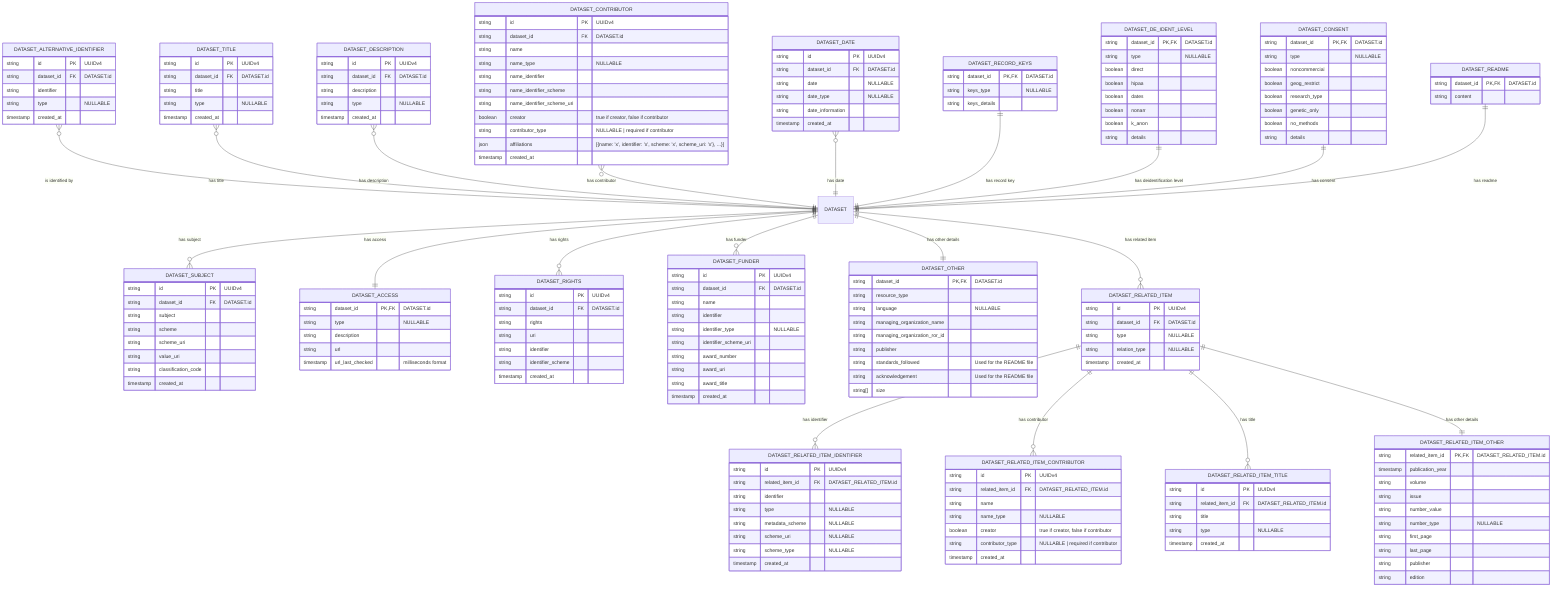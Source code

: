 erDiagram
      DATASET_ALTERNATIVE_IDENTIFIER {
        string id PK "UUIDv4"
        string dataset_id FK "DATASET.id"
        string identifier
        string type "NULLABLE"
        timestamp created_at
    }

    DATASET_TITLE {
        string id PK "UUIDv4"
        string dataset_id FK "DATASET.id"
        string title
        string type "NULLABLE"
        timestamp created_at
    }

    DATASET_CONTRIBUTOR {
        string id PK "UUIDv4"
        string dataset_id FK "DATASET.id"
        string name
        string name_type "NULLABLE"
        string name_identifier
        string name_identifier_scheme
        string name_identifier_scheme_uri
        boolean creator "true if creator, false if contributor"
        string contributor_type "NULLABLE | required if contributor"
        json affiliations "[{name: 'x', identifier: 'x', scheme: 'x', scheme_uri: 'x'}, ...}]"
        timestamp created_at
    }


    DATASET_DATE {
        string id PK "UUIDv4"
        string dataset_id FK "DATASET.id"
        string date "NULLABLE"
        string date_type "NULLABLE"
        string date_information
        timestamp created_at
    }

    DATASET_RECORD_KEYS {
        string dataset_id PK,FK "DATASET.id"
        string keys_type "NULLABLE"
        string keys_details
    }

    DATASET_DE_IDENT_LEVEL {
        string dataset_id PK,FK "DATASET.id"
        string type "NULLABLE"
        boolean direct
        boolean hipaa
        boolean dates
        boolean nonarr
        boolean k_anon
        string details
    }

    DATASET_CONSENT {
        string dataset_id PK,FK "DATASET.id"
        string type "NULLABLE"
        boolean noncommercial
        boolean geog_restrict
        boolean research_type
        boolean genetic_only
        boolean no_methods
        string details
    }

    DATASET_README {
        string dataset_id PK,FK "DATASET.id"
        string content
    }

    DATASET_DESCRIPTION {
        string id PK "UUIDv4"
        string dataset_id FK "DATASET.id"
        string description
        string type "NULLABLE"
        timestamp created_at
    }

    DATASET_SUBJECT {
        string id PK "UUIDv4"
        string dataset_id FK "DATASET.id"
        string subject
        string scheme
        string scheme_uri
        string value_uri
        string classification_code
        timestamp created_at
    }

    DATASET_ACCESS {
        string dataset_id PK,FK "DATASET.id"
        string type "NULLABLE"
        string description
        string url
        timestamp url_last_checked "milliseconds format"
    }

    DATASET_RIGHTS {
        string id PK "UUIDv4"
        string dataset_id FK "DATASET.id"
        string rights
        string uri
        string identifier
        string identifier_scheme
        timestamp created_at
    }

    DATASET_FUNDER {
        string id PK "UUIDv4"
        string dataset_id FK "DATASET.id"
        string name
        string identifier
        string identifier_type "NULLABLE"
        string identifier_scheme_uri
        string award_number
        string award_uri
        string award_title
        timestamp created_at
    }

     DATASET_OTHER {
        string dataset_id PK,FK "DATASET.id"
        string resource_type
        string language "NULLABLE"
        string managing_organization_name
        string managing_organization_ror_id
        string publisher
        string standards_followed "Used for the README file"
        string acknowledgement "Used for the README file"
        string[] size
    }

    DATASET_RELATED_ITEM {
        string id PK "UUIDv4"
        string dataset_id FK "DATASET.id"
        string type "NULLABLE"
        string relation_type "NULLABLE"
        timestamp created_at
    }

    DATASET_RELATED_ITEM_IDENTIFIER {
        string id PK "UUIDv4"
        string related_item_id FK "DATASET_RELATED_ITEM.id"
        string identifier
        string type "NULLABLE"
        string metadata_scheme "NULLABLE"
        string scheme_uri "NULLABLE"
        string scheme_type "NULLABLE"
        timestamp created_at
    }

    DATASET_RELATED_ITEM_CONTRIBUTOR {
        string id PK "UUIDv4"
        string related_item_id FK "DATASET_RELATED_ITEM.id"
        string name
        string name_type "NULLABLE"
        boolean creator "true if creator, false if contributor"
        string contributor_type "NULLABLE | required if contributor"
        timestamp created_at
    }

    DATASET_RELATED_ITEM_TITLE {
        string id PK "UUIDv4"
        string related_item_id FK "DATASET_RELATED_ITEM.id"
        string title
        string type "NULLABLE"
        timestamp created_at
    }

    DATASET_RELATED_ITEM_OTHER {
        string related_item_id PK,FK "DATASET_RELATED_ITEM.id"
        timestamp publication_year
        string volume
        string issue
        string number_value
        string number_type "NULLABLE"
        string first_page
        string last_page
        string publisher
        string edition
    }

    DATASET_ALTERNATIVE_IDENTIFIER }o--|| DATASET : "is identified by"
    DATASET_TITLE }o--|| DATASET : "has title"
    DATASET_DESCRIPTION }o--|| DATASET : "has description"
    DATASET_CONTRIBUTOR }o--|| DATASET : "has contributor"
    DATASET_DATE }o--|| DATASET : "has date"
    DATASET_RECORD_KEYS ||--|| DATASET : "has record key"
    DATASET_DE_IDENT_LEVEL ||--|| DATASET : "has deidentification level"
    DATASET_CONSENT ||--|| DATASET : "has consent"
    DATASET_README ||--|| DATASET : "has readme"

    DATASET ||--o{ DATASET_SUBJECT : "has subject"
    DATASET ||--|| DATASET_ACCESS : "has access"
    DATASET ||--o{ DATASET_RIGHTS : "has rights"
    DATASET ||--o{ DATASET_FUNDER : "has funder"
    DATASET ||--|| DATASET_OTHER : "has other details"
    DATASET ||--o{ DATASET_RELATED_ITEM : "has related item"


    DATASET_RELATED_ITEM ||--o{ DATASET_RELATED_ITEM_IDENTIFIER : "has identifier"
    DATASET_RELATED_ITEM ||--o{ DATASET_RELATED_ITEM_CONTRIBUTOR : "has contributor"
    DATASET_RELATED_ITEM ||--o{ DATASET_RELATED_ITEM_TITLE : "has title"
    DATASET_RELATED_ITEM ||--|| DATASET_RELATED_ITEM_OTHER : "has other details"